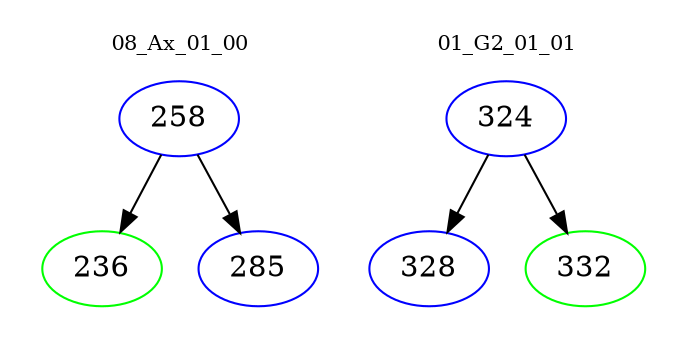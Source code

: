 digraph{
subgraph cluster_0 {
color = white
label = "08_Ax_01_00";
fontsize=10;
T0_258 [label="258", color="blue"]
T0_258 -> T0_236 [color="black"]
T0_236 [label="236", color="green"]
T0_258 -> T0_285 [color="black"]
T0_285 [label="285", color="blue"]
}
subgraph cluster_1 {
color = white
label = "01_G2_01_01";
fontsize=10;
T1_324 [label="324", color="blue"]
T1_324 -> T1_328 [color="black"]
T1_328 [label="328", color="blue"]
T1_324 -> T1_332 [color="black"]
T1_332 [label="332", color="green"]
}
}

